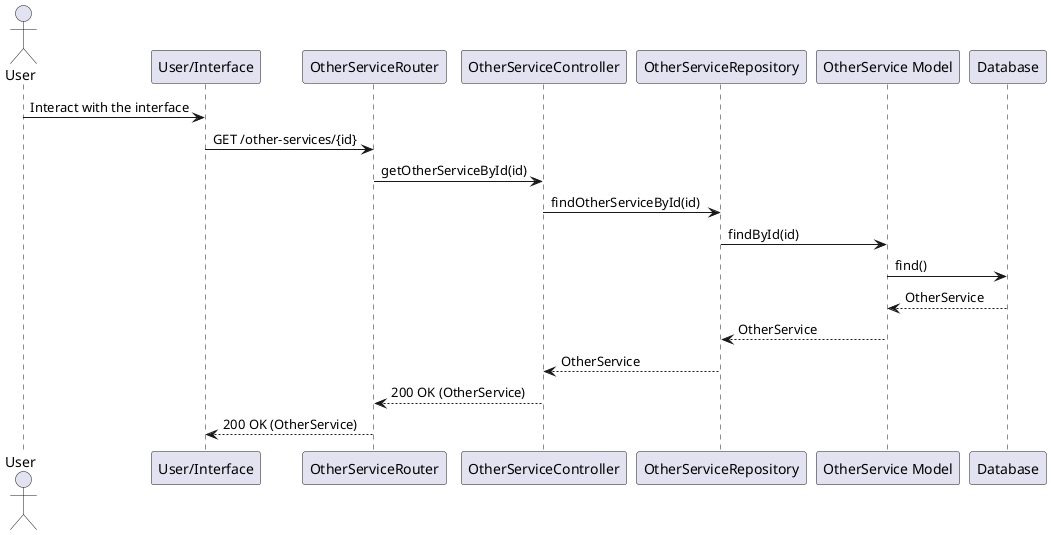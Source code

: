 @startuml
actor User
participant "User/Interface" as UI
participant "OtherServiceRouter" as Router
participant "OtherServiceController" as Controller
participant "OtherServiceRepository" as Repository
participant "OtherService Model" as Model
participant "Database" as DB

User -> UI: Interact with the interface
UI -> Router: GET /other-services/{id}
Router -> Controller: getOtherServiceById(id)
Controller -> Repository: findOtherServiceById(id)
Repository -> Model: findById(id)
Model -> DB: find()
DB --> Model: OtherService
Model --> Repository: OtherService
Repository --> Controller: OtherService
Controller --> Router: 200 OK (OtherService)
Router --> UI: 200 OK (OtherService)
@enduml
